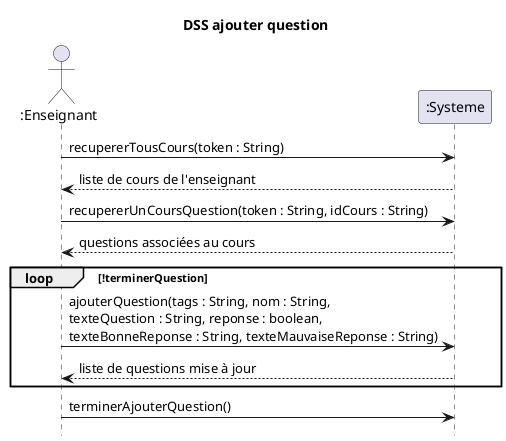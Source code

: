 @startuml DSS_Ajouter_Question
title DSS ajouter question
hide footbox
actor ":Enseignant" as professeur
participant ":Systeme" as systeme

professeur ->  systeme : recupererTousCours(token : String)
professeur <-- systeme : liste de cours de l'enseignant
professeur -> systeme : recupererUnCoursQuestion(token : String, idCours : String)
professeur <-- systeme : questions associées au cours

loop !terminerQuestion
professeur -> systeme : ajouterQuestion(tags : String, nom : String, \ntexteQuestion : String, reponse : boolean,\ntexteBonneReponse : String, texteMauvaiseReponse : String)
systeme --> professeur : liste de questions mise à jour
end
professeur -> systeme : terminerAjouterQuestion()


@enduml
